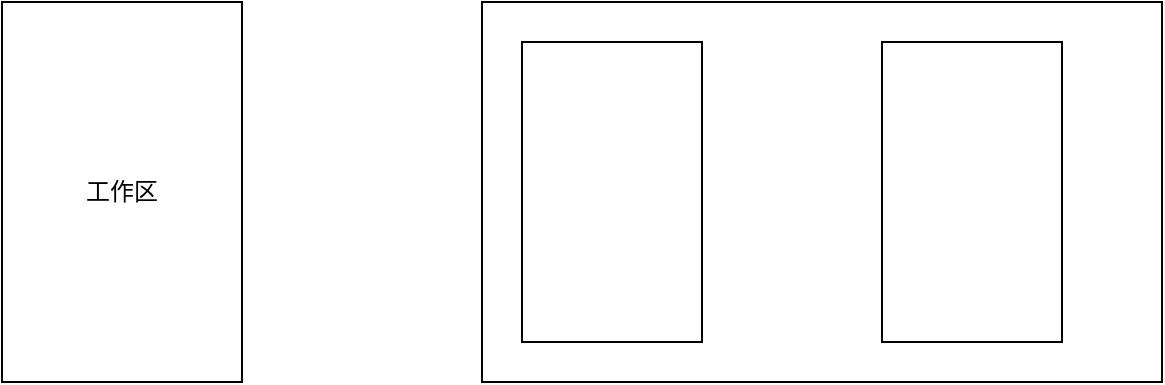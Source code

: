 <mxfile version="24.2.1" type="github">
  <diagram name="第 1 页" id="PsA35Yls-wk2GQEMJQl5">
    <mxGraphModel dx="1050" dy="581" grid="1" gridSize="10" guides="1" tooltips="1" connect="1" arrows="1" fold="1" page="1" pageScale="1" pageWidth="827" pageHeight="1169" math="0" shadow="0">
      <root>
        <mxCell id="0" />
        <mxCell id="1" parent="0" />
        <mxCell id="cJrhul1pVUUtqv-nAzZG-2" value="工作区" style="rounded=0;whiteSpace=wrap;html=1;" parent="1" vertex="1">
          <mxGeometry x="110" y="340" width="120" height="190" as="geometry" />
        </mxCell>
        <mxCell id="cJrhul1pVUUtqv-nAzZG-3" value="" style="rounded=0;whiteSpace=wrap;html=1;" parent="1" vertex="1">
          <mxGeometry x="350" y="340" width="340" height="190" as="geometry" />
        </mxCell>
        <mxCell id="cJrhul1pVUUtqv-nAzZG-4" value="" style="rounded=0;whiteSpace=wrap;html=1;" parent="1" vertex="1">
          <mxGeometry x="370" y="360" width="90" height="150" as="geometry" />
        </mxCell>
        <mxCell id="cJrhul1pVUUtqv-nAzZG-5" value="" style="rounded=0;whiteSpace=wrap;html=1;" parent="1" vertex="1">
          <mxGeometry x="550" y="360" width="90" height="150" as="geometry" />
        </mxCell>
      </root>
    </mxGraphModel>
  </diagram>
</mxfile>
